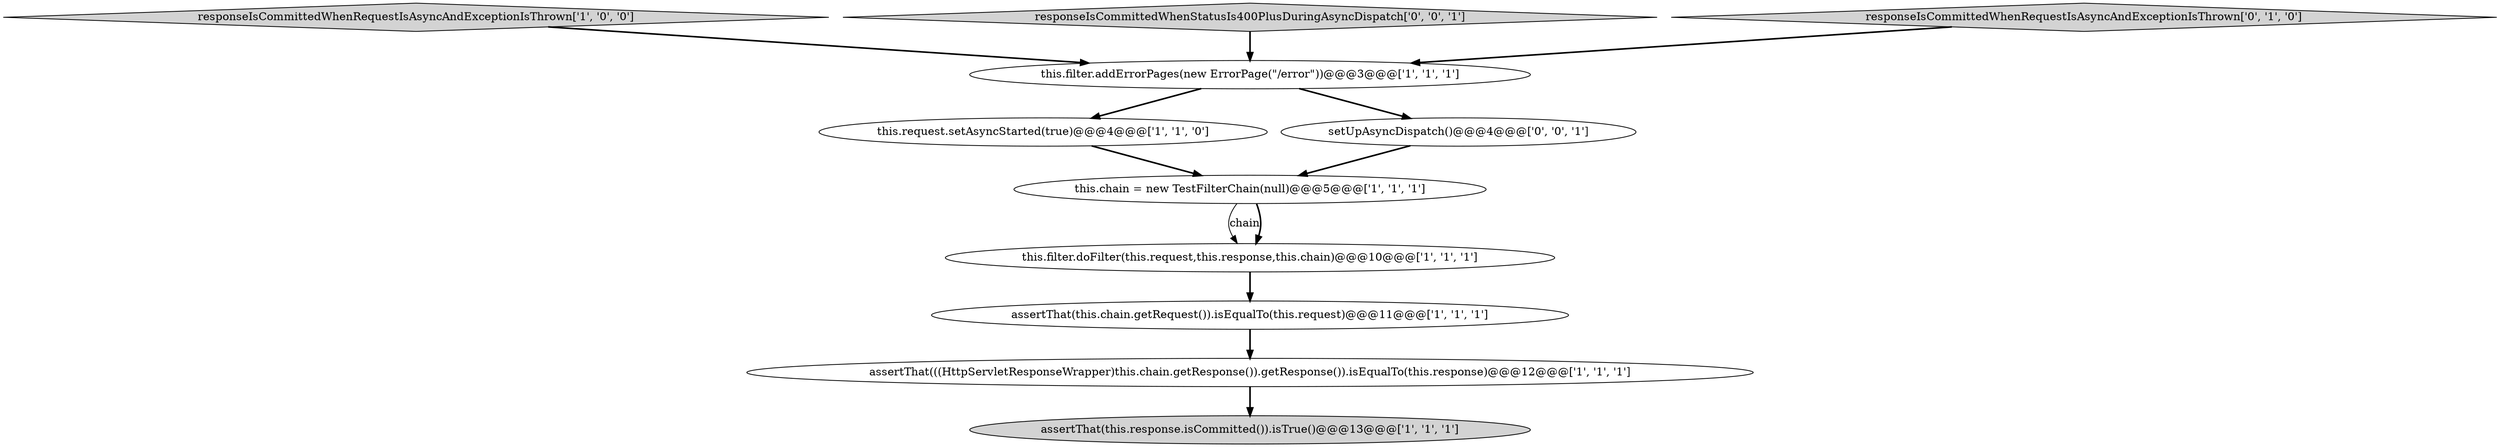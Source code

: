 digraph {
6 [style = filled, label = "responseIsCommittedWhenRequestIsAsyncAndExceptionIsThrown['1', '0', '0']", fillcolor = lightgray, shape = diamond image = "AAA0AAABBB1BBB"];
5 [style = filled, label = "assertThat(this.chain.getRequest()).isEqualTo(this.request)@@@11@@@['1', '1', '1']", fillcolor = white, shape = ellipse image = "AAA0AAABBB1BBB"];
1 [style = filled, label = "this.filter.addErrorPages(new ErrorPage(\"/error\"))@@@3@@@['1', '1', '1']", fillcolor = white, shape = ellipse image = "AAA0AAABBB1BBB"];
4 [style = filled, label = "this.chain = new TestFilterChain(null)@@@5@@@['1', '1', '1']", fillcolor = white, shape = ellipse image = "AAA0AAABBB1BBB"];
7 [style = filled, label = "this.request.setAsyncStarted(true)@@@4@@@['1', '1', '0']", fillcolor = white, shape = ellipse image = "AAA0AAABBB1BBB"];
3 [style = filled, label = "assertThat(((HttpServletResponseWrapper)this.chain.getResponse()).getResponse()).isEqualTo(this.response)@@@12@@@['1', '1', '1']", fillcolor = white, shape = ellipse image = "AAA0AAABBB1BBB"];
10 [style = filled, label = "setUpAsyncDispatch()@@@4@@@['0', '0', '1']", fillcolor = white, shape = ellipse image = "AAA0AAABBB3BBB"];
9 [style = filled, label = "responseIsCommittedWhenStatusIs400PlusDuringAsyncDispatch['0', '0', '1']", fillcolor = lightgray, shape = diamond image = "AAA0AAABBB3BBB"];
2 [style = filled, label = "this.filter.doFilter(this.request,this.response,this.chain)@@@10@@@['1', '1', '1']", fillcolor = white, shape = ellipse image = "AAA0AAABBB1BBB"];
8 [style = filled, label = "responseIsCommittedWhenRequestIsAsyncAndExceptionIsThrown['0', '1', '0']", fillcolor = lightgray, shape = diamond image = "AAA0AAABBB2BBB"];
0 [style = filled, label = "assertThat(this.response.isCommitted()).isTrue()@@@13@@@['1', '1', '1']", fillcolor = lightgray, shape = ellipse image = "AAA0AAABBB1BBB"];
5->3 [style = bold, label=""];
8->1 [style = bold, label=""];
6->1 [style = bold, label=""];
4->2 [style = solid, label="chain"];
4->2 [style = bold, label=""];
7->4 [style = bold, label=""];
9->1 [style = bold, label=""];
1->10 [style = bold, label=""];
1->7 [style = bold, label=""];
3->0 [style = bold, label=""];
2->5 [style = bold, label=""];
10->4 [style = bold, label=""];
}
